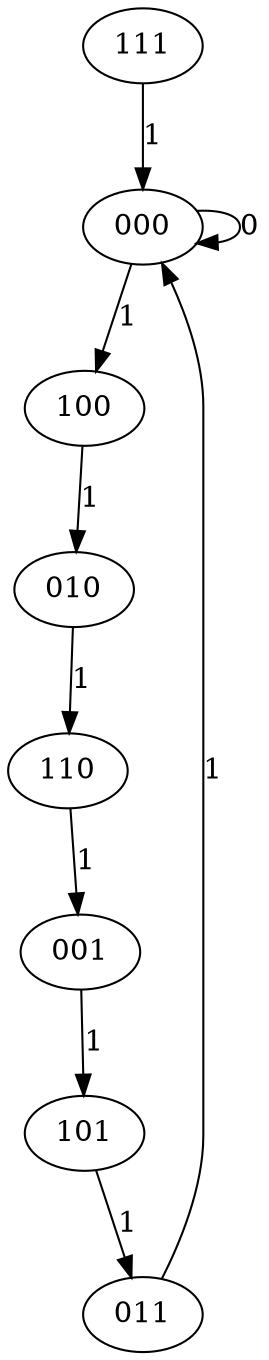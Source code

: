 strict digraph G {
	000
	001 -> 101 [label="0"]
	001 -> 101 [label="1"]
	101 -> 011 [label="0"]
	101 -> 011 [label="1"]
	011 -> 000 [label="0"]
	011 -> 000 [label="1"]
	111 -> 000 [label="0"]
	111 -> 000 [label="1"]
	000 -> 000 [label="0"]
	000 -> 100 [label="1"]
	100 -> 010 [label="0"]
	100 -> 010 [label="1"]
	010 -> 110 [label="0"]
	010 -> 110 [label="1"]
	110 -> 001 [label="0"]
	110 -> 001 [label="1"]
}